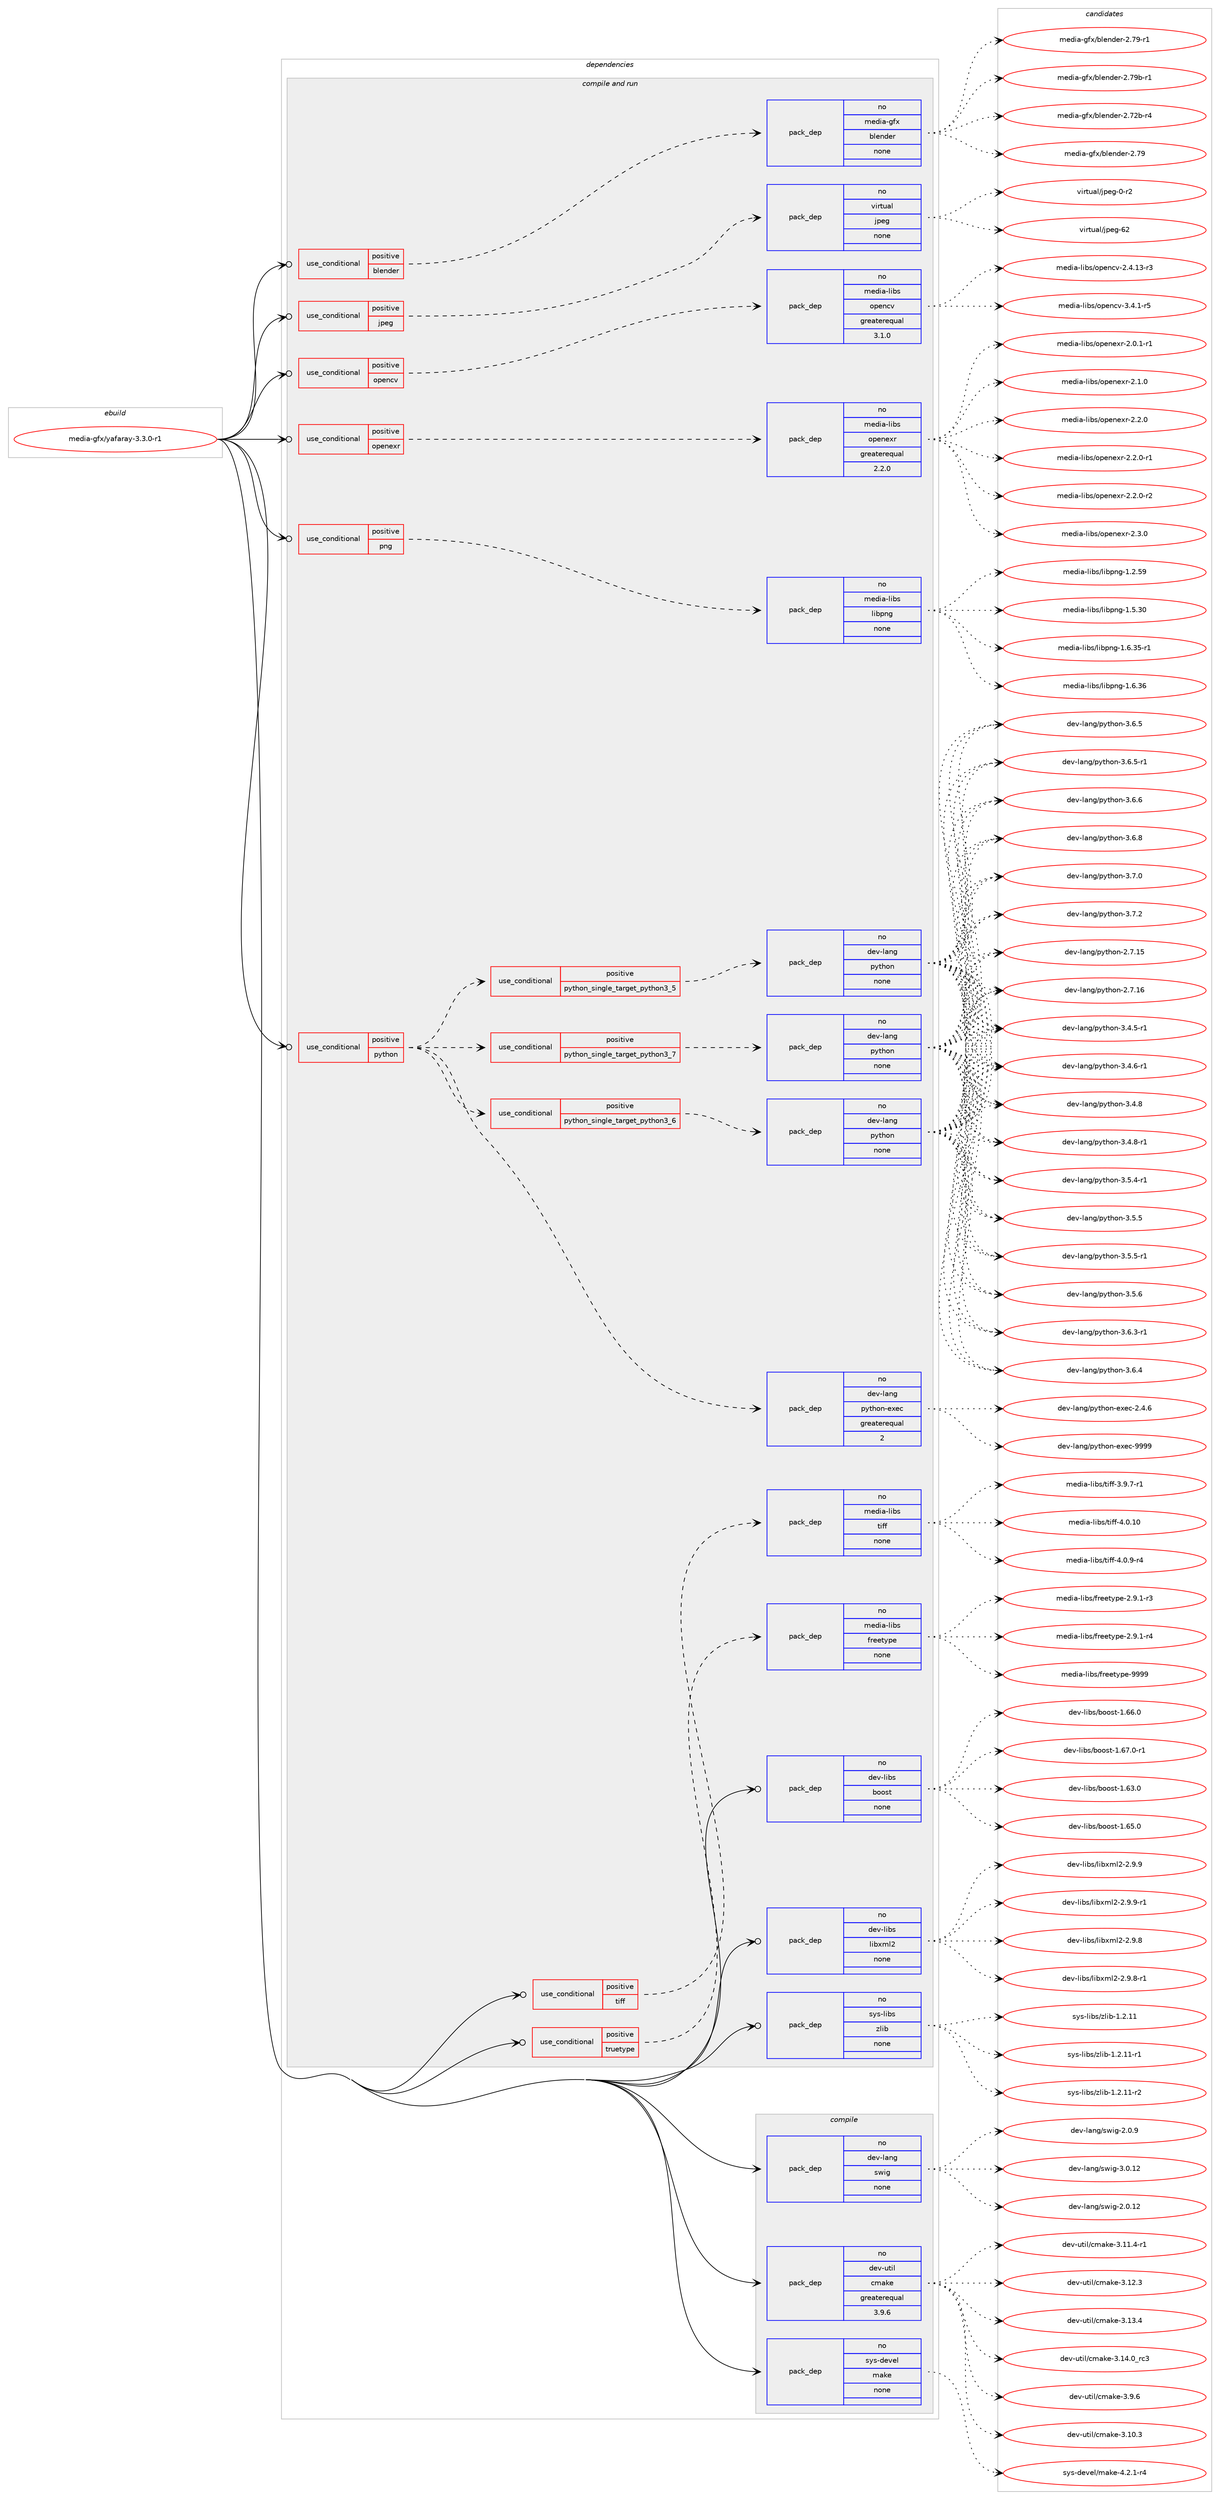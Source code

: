 digraph prolog {

# *************
# Graph options
# *************

newrank=true;
concentrate=true;
compound=true;
graph [rankdir=LR,fontname=Helvetica,fontsize=10,ranksep=1.5];#, ranksep=2.5, nodesep=0.2];
edge  [arrowhead=vee];
node  [fontname=Helvetica,fontsize=10];

# **********
# The ebuild
# **********

subgraph cluster_leftcol {
color=gray;
rank=same;
label=<<i>ebuild</i>>;
id [label="media-gfx/yafaray-3.3.0-r1", color=red, width=4, href="../media-gfx/yafaray-3.3.0-r1.svg"];
}

# ****************
# The dependencies
# ****************

subgraph cluster_midcol {
color=gray;
label=<<i>dependencies</i>>;
subgraph cluster_compile {
fillcolor="#eeeeee";
style=filled;
label=<<i>compile</i>>;
subgraph pack1149480 {
dependency1608510 [label=<<TABLE BORDER="0" CELLBORDER="1" CELLSPACING="0" CELLPADDING="4" WIDTH="220"><TR><TD ROWSPAN="6" CELLPADDING="30">pack_dep</TD></TR><TR><TD WIDTH="110">no</TD></TR><TR><TD>dev-lang</TD></TR><TR><TD>swig</TD></TR><TR><TD>none</TD></TR><TR><TD></TD></TR></TABLE>>, shape=none, color=blue];
}
id:e -> dependency1608510:w [weight=20,style="solid",arrowhead="vee"];
subgraph pack1149481 {
dependency1608511 [label=<<TABLE BORDER="0" CELLBORDER="1" CELLSPACING="0" CELLPADDING="4" WIDTH="220"><TR><TD ROWSPAN="6" CELLPADDING="30">pack_dep</TD></TR><TR><TD WIDTH="110">no</TD></TR><TR><TD>dev-util</TD></TR><TR><TD>cmake</TD></TR><TR><TD>greaterequal</TD></TR><TR><TD>3.9.6</TD></TR></TABLE>>, shape=none, color=blue];
}
id:e -> dependency1608511:w [weight=20,style="solid",arrowhead="vee"];
subgraph pack1149482 {
dependency1608512 [label=<<TABLE BORDER="0" CELLBORDER="1" CELLSPACING="0" CELLPADDING="4" WIDTH="220"><TR><TD ROWSPAN="6" CELLPADDING="30">pack_dep</TD></TR><TR><TD WIDTH="110">no</TD></TR><TR><TD>sys-devel</TD></TR><TR><TD>make</TD></TR><TR><TD>none</TD></TR><TR><TD></TD></TR></TABLE>>, shape=none, color=blue];
}
id:e -> dependency1608512:w [weight=20,style="solid",arrowhead="vee"];
}
subgraph cluster_compileandrun {
fillcolor="#eeeeee";
style=filled;
label=<<i>compile and run</i>>;
subgraph cond433382 {
dependency1608513 [label=<<TABLE BORDER="0" CELLBORDER="1" CELLSPACING="0" CELLPADDING="4"><TR><TD ROWSPAN="3" CELLPADDING="10">use_conditional</TD></TR><TR><TD>positive</TD></TR><TR><TD>blender</TD></TR></TABLE>>, shape=none, color=red];
subgraph pack1149483 {
dependency1608514 [label=<<TABLE BORDER="0" CELLBORDER="1" CELLSPACING="0" CELLPADDING="4" WIDTH="220"><TR><TD ROWSPAN="6" CELLPADDING="30">pack_dep</TD></TR><TR><TD WIDTH="110">no</TD></TR><TR><TD>media-gfx</TD></TR><TR><TD>blender</TD></TR><TR><TD>none</TD></TR><TR><TD></TD></TR></TABLE>>, shape=none, color=blue];
}
dependency1608513:e -> dependency1608514:w [weight=20,style="dashed",arrowhead="vee"];
}
id:e -> dependency1608513:w [weight=20,style="solid",arrowhead="odotvee"];
subgraph cond433383 {
dependency1608515 [label=<<TABLE BORDER="0" CELLBORDER="1" CELLSPACING="0" CELLPADDING="4"><TR><TD ROWSPAN="3" CELLPADDING="10">use_conditional</TD></TR><TR><TD>positive</TD></TR><TR><TD>jpeg</TD></TR></TABLE>>, shape=none, color=red];
subgraph pack1149484 {
dependency1608516 [label=<<TABLE BORDER="0" CELLBORDER="1" CELLSPACING="0" CELLPADDING="4" WIDTH="220"><TR><TD ROWSPAN="6" CELLPADDING="30">pack_dep</TD></TR><TR><TD WIDTH="110">no</TD></TR><TR><TD>virtual</TD></TR><TR><TD>jpeg</TD></TR><TR><TD>none</TD></TR><TR><TD></TD></TR></TABLE>>, shape=none, color=blue];
}
dependency1608515:e -> dependency1608516:w [weight=20,style="dashed",arrowhead="vee"];
}
id:e -> dependency1608515:w [weight=20,style="solid",arrowhead="odotvee"];
subgraph cond433384 {
dependency1608517 [label=<<TABLE BORDER="0" CELLBORDER="1" CELLSPACING="0" CELLPADDING="4"><TR><TD ROWSPAN="3" CELLPADDING="10">use_conditional</TD></TR><TR><TD>positive</TD></TR><TR><TD>opencv</TD></TR></TABLE>>, shape=none, color=red];
subgraph pack1149485 {
dependency1608518 [label=<<TABLE BORDER="0" CELLBORDER="1" CELLSPACING="0" CELLPADDING="4" WIDTH="220"><TR><TD ROWSPAN="6" CELLPADDING="30">pack_dep</TD></TR><TR><TD WIDTH="110">no</TD></TR><TR><TD>media-libs</TD></TR><TR><TD>opencv</TD></TR><TR><TD>greaterequal</TD></TR><TR><TD>3.1.0</TD></TR></TABLE>>, shape=none, color=blue];
}
dependency1608517:e -> dependency1608518:w [weight=20,style="dashed",arrowhead="vee"];
}
id:e -> dependency1608517:w [weight=20,style="solid",arrowhead="odotvee"];
subgraph cond433385 {
dependency1608519 [label=<<TABLE BORDER="0" CELLBORDER="1" CELLSPACING="0" CELLPADDING="4"><TR><TD ROWSPAN="3" CELLPADDING="10">use_conditional</TD></TR><TR><TD>positive</TD></TR><TR><TD>openexr</TD></TR></TABLE>>, shape=none, color=red];
subgraph pack1149486 {
dependency1608520 [label=<<TABLE BORDER="0" CELLBORDER="1" CELLSPACING="0" CELLPADDING="4" WIDTH="220"><TR><TD ROWSPAN="6" CELLPADDING="30">pack_dep</TD></TR><TR><TD WIDTH="110">no</TD></TR><TR><TD>media-libs</TD></TR><TR><TD>openexr</TD></TR><TR><TD>greaterequal</TD></TR><TR><TD>2.2.0</TD></TR></TABLE>>, shape=none, color=blue];
}
dependency1608519:e -> dependency1608520:w [weight=20,style="dashed",arrowhead="vee"];
}
id:e -> dependency1608519:w [weight=20,style="solid",arrowhead="odotvee"];
subgraph cond433386 {
dependency1608521 [label=<<TABLE BORDER="0" CELLBORDER="1" CELLSPACING="0" CELLPADDING="4"><TR><TD ROWSPAN="3" CELLPADDING="10">use_conditional</TD></TR><TR><TD>positive</TD></TR><TR><TD>png</TD></TR></TABLE>>, shape=none, color=red];
subgraph pack1149487 {
dependency1608522 [label=<<TABLE BORDER="0" CELLBORDER="1" CELLSPACING="0" CELLPADDING="4" WIDTH="220"><TR><TD ROWSPAN="6" CELLPADDING="30">pack_dep</TD></TR><TR><TD WIDTH="110">no</TD></TR><TR><TD>media-libs</TD></TR><TR><TD>libpng</TD></TR><TR><TD>none</TD></TR><TR><TD></TD></TR></TABLE>>, shape=none, color=blue];
}
dependency1608521:e -> dependency1608522:w [weight=20,style="dashed",arrowhead="vee"];
}
id:e -> dependency1608521:w [weight=20,style="solid",arrowhead="odotvee"];
subgraph cond433387 {
dependency1608523 [label=<<TABLE BORDER="0" CELLBORDER="1" CELLSPACING="0" CELLPADDING="4"><TR><TD ROWSPAN="3" CELLPADDING="10">use_conditional</TD></TR><TR><TD>positive</TD></TR><TR><TD>python</TD></TR></TABLE>>, shape=none, color=red];
subgraph cond433388 {
dependency1608524 [label=<<TABLE BORDER="0" CELLBORDER="1" CELLSPACING="0" CELLPADDING="4"><TR><TD ROWSPAN="3" CELLPADDING="10">use_conditional</TD></TR><TR><TD>positive</TD></TR><TR><TD>python_single_target_python3_5</TD></TR></TABLE>>, shape=none, color=red];
subgraph pack1149488 {
dependency1608525 [label=<<TABLE BORDER="0" CELLBORDER="1" CELLSPACING="0" CELLPADDING="4" WIDTH="220"><TR><TD ROWSPAN="6" CELLPADDING="30">pack_dep</TD></TR><TR><TD WIDTH="110">no</TD></TR><TR><TD>dev-lang</TD></TR><TR><TD>python</TD></TR><TR><TD>none</TD></TR><TR><TD></TD></TR></TABLE>>, shape=none, color=blue];
}
dependency1608524:e -> dependency1608525:w [weight=20,style="dashed",arrowhead="vee"];
}
dependency1608523:e -> dependency1608524:w [weight=20,style="dashed",arrowhead="vee"];
subgraph cond433389 {
dependency1608526 [label=<<TABLE BORDER="0" CELLBORDER="1" CELLSPACING="0" CELLPADDING="4"><TR><TD ROWSPAN="3" CELLPADDING="10">use_conditional</TD></TR><TR><TD>positive</TD></TR><TR><TD>python_single_target_python3_6</TD></TR></TABLE>>, shape=none, color=red];
subgraph pack1149489 {
dependency1608527 [label=<<TABLE BORDER="0" CELLBORDER="1" CELLSPACING="0" CELLPADDING="4" WIDTH="220"><TR><TD ROWSPAN="6" CELLPADDING="30">pack_dep</TD></TR><TR><TD WIDTH="110">no</TD></TR><TR><TD>dev-lang</TD></TR><TR><TD>python</TD></TR><TR><TD>none</TD></TR><TR><TD></TD></TR></TABLE>>, shape=none, color=blue];
}
dependency1608526:e -> dependency1608527:w [weight=20,style="dashed",arrowhead="vee"];
}
dependency1608523:e -> dependency1608526:w [weight=20,style="dashed",arrowhead="vee"];
subgraph cond433390 {
dependency1608528 [label=<<TABLE BORDER="0" CELLBORDER="1" CELLSPACING="0" CELLPADDING="4"><TR><TD ROWSPAN="3" CELLPADDING="10">use_conditional</TD></TR><TR><TD>positive</TD></TR><TR><TD>python_single_target_python3_7</TD></TR></TABLE>>, shape=none, color=red];
subgraph pack1149490 {
dependency1608529 [label=<<TABLE BORDER="0" CELLBORDER="1" CELLSPACING="0" CELLPADDING="4" WIDTH="220"><TR><TD ROWSPAN="6" CELLPADDING="30">pack_dep</TD></TR><TR><TD WIDTH="110">no</TD></TR><TR><TD>dev-lang</TD></TR><TR><TD>python</TD></TR><TR><TD>none</TD></TR><TR><TD></TD></TR></TABLE>>, shape=none, color=blue];
}
dependency1608528:e -> dependency1608529:w [weight=20,style="dashed",arrowhead="vee"];
}
dependency1608523:e -> dependency1608528:w [weight=20,style="dashed",arrowhead="vee"];
subgraph pack1149491 {
dependency1608530 [label=<<TABLE BORDER="0" CELLBORDER="1" CELLSPACING="0" CELLPADDING="4" WIDTH="220"><TR><TD ROWSPAN="6" CELLPADDING="30">pack_dep</TD></TR><TR><TD WIDTH="110">no</TD></TR><TR><TD>dev-lang</TD></TR><TR><TD>python-exec</TD></TR><TR><TD>greaterequal</TD></TR><TR><TD>2</TD></TR></TABLE>>, shape=none, color=blue];
}
dependency1608523:e -> dependency1608530:w [weight=20,style="dashed",arrowhead="vee"];
}
id:e -> dependency1608523:w [weight=20,style="solid",arrowhead="odotvee"];
subgraph cond433391 {
dependency1608531 [label=<<TABLE BORDER="0" CELLBORDER="1" CELLSPACING="0" CELLPADDING="4"><TR><TD ROWSPAN="3" CELLPADDING="10">use_conditional</TD></TR><TR><TD>positive</TD></TR><TR><TD>tiff</TD></TR></TABLE>>, shape=none, color=red];
subgraph pack1149492 {
dependency1608532 [label=<<TABLE BORDER="0" CELLBORDER="1" CELLSPACING="0" CELLPADDING="4" WIDTH="220"><TR><TD ROWSPAN="6" CELLPADDING="30">pack_dep</TD></TR><TR><TD WIDTH="110">no</TD></TR><TR><TD>media-libs</TD></TR><TR><TD>tiff</TD></TR><TR><TD>none</TD></TR><TR><TD></TD></TR></TABLE>>, shape=none, color=blue];
}
dependency1608531:e -> dependency1608532:w [weight=20,style="dashed",arrowhead="vee"];
}
id:e -> dependency1608531:w [weight=20,style="solid",arrowhead="odotvee"];
subgraph cond433392 {
dependency1608533 [label=<<TABLE BORDER="0" CELLBORDER="1" CELLSPACING="0" CELLPADDING="4"><TR><TD ROWSPAN="3" CELLPADDING="10">use_conditional</TD></TR><TR><TD>positive</TD></TR><TR><TD>truetype</TD></TR></TABLE>>, shape=none, color=red];
subgraph pack1149493 {
dependency1608534 [label=<<TABLE BORDER="0" CELLBORDER="1" CELLSPACING="0" CELLPADDING="4" WIDTH="220"><TR><TD ROWSPAN="6" CELLPADDING="30">pack_dep</TD></TR><TR><TD WIDTH="110">no</TD></TR><TR><TD>media-libs</TD></TR><TR><TD>freetype</TD></TR><TR><TD>none</TD></TR><TR><TD></TD></TR></TABLE>>, shape=none, color=blue];
}
dependency1608533:e -> dependency1608534:w [weight=20,style="dashed",arrowhead="vee"];
}
id:e -> dependency1608533:w [weight=20,style="solid",arrowhead="odotvee"];
subgraph pack1149494 {
dependency1608535 [label=<<TABLE BORDER="0" CELLBORDER="1" CELLSPACING="0" CELLPADDING="4" WIDTH="220"><TR><TD ROWSPAN="6" CELLPADDING="30">pack_dep</TD></TR><TR><TD WIDTH="110">no</TD></TR><TR><TD>dev-libs</TD></TR><TR><TD>boost</TD></TR><TR><TD>none</TD></TR><TR><TD></TD></TR></TABLE>>, shape=none, color=blue];
}
id:e -> dependency1608535:w [weight=20,style="solid",arrowhead="odotvee"];
subgraph pack1149495 {
dependency1608536 [label=<<TABLE BORDER="0" CELLBORDER="1" CELLSPACING="0" CELLPADDING="4" WIDTH="220"><TR><TD ROWSPAN="6" CELLPADDING="30">pack_dep</TD></TR><TR><TD WIDTH="110">no</TD></TR><TR><TD>dev-libs</TD></TR><TR><TD>libxml2</TD></TR><TR><TD>none</TD></TR><TR><TD></TD></TR></TABLE>>, shape=none, color=blue];
}
id:e -> dependency1608536:w [weight=20,style="solid",arrowhead="odotvee"];
subgraph pack1149496 {
dependency1608537 [label=<<TABLE BORDER="0" CELLBORDER="1" CELLSPACING="0" CELLPADDING="4" WIDTH="220"><TR><TD ROWSPAN="6" CELLPADDING="30">pack_dep</TD></TR><TR><TD WIDTH="110">no</TD></TR><TR><TD>sys-libs</TD></TR><TR><TD>zlib</TD></TR><TR><TD>none</TD></TR><TR><TD></TD></TR></TABLE>>, shape=none, color=blue];
}
id:e -> dependency1608537:w [weight=20,style="solid",arrowhead="odotvee"];
}
subgraph cluster_run {
fillcolor="#eeeeee";
style=filled;
label=<<i>run</i>>;
}
}

# **************
# The candidates
# **************

subgraph cluster_choices {
rank=same;
color=gray;
label=<<i>candidates</i>>;

subgraph choice1149480 {
color=black;
nodesep=1;
choice10010111845108971101034711511910510345504648464950 [label="dev-lang/swig-2.0.12", color=red, width=4,href="../dev-lang/swig-2.0.12.svg"];
choice100101118451089711010347115119105103455046484657 [label="dev-lang/swig-2.0.9", color=red, width=4,href="../dev-lang/swig-2.0.9.svg"];
choice10010111845108971101034711511910510345514648464950 [label="dev-lang/swig-3.0.12", color=red, width=4,href="../dev-lang/swig-3.0.12.svg"];
dependency1608510:e -> choice10010111845108971101034711511910510345504648464950:w [style=dotted,weight="100"];
dependency1608510:e -> choice100101118451089711010347115119105103455046484657:w [style=dotted,weight="100"];
dependency1608510:e -> choice10010111845108971101034711511910510345514648464950:w [style=dotted,weight="100"];
}
subgraph choice1149481 {
color=black;
nodesep=1;
choice1001011184511711610510847991099710710145514649484651 [label="dev-util/cmake-3.10.3", color=red, width=4,href="../dev-util/cmake-3.10.3.svg"];
choice10010111845117116105108479910997107101455146494946524511449 [label="dev-util/cmake-3.11.4-r1", color=red, width=4,href="../dev-util/cmake-3.11.4-r1.svg"];
choice1001011184511711610510847991099710710145514649504651 [label="dev-util/cmake-3.12.3", color=red, width=4,href="../dev-util/cmake-3.12.3.svg"];
choice1001011184511711610510847991099710710145514649514652 [label="dev-util/cmake-3.13.4", color=red, width=4,href="../dev-util/cmake-3.13.4.svg"];
choice1001011184511711610510847991099710710145514649524648951149951 [label="dev-util/cmake-3.14.0_rc3", color=red, width=4,href="../dev-util/cmake-3.14.0_rc3.svg"];
choice10010111845117116105108479910997107101455146574654 [label="dev-util/cmake-3.9.6", color=red, width=4,href="../dev-util/cmake-3.9.6.svg"];
dependency1608511:e -> choice1001011184511711610510847991099710710145514649484651:w [style=dotted,weight="100"];
dependency1608511:e -> choice10010111845117116105108479910997107101455146494946524511449:w [style=dotted,weight="100"];
dependency1608511:e -> choice1001011184511711610510847991099710710145514649504651:w [style=dotted,weight="100"];
dependency1608511:e -> choice1001011184511711610510847991099710710145514649514652:w [style=dotted,weight="100"];
dependency1608511:e -> choice1001011184511711610510847991099710710145514649524648951149951:w [style=dotted,weight="100"];
dependency1608511:e -> choice10010111845117116105108479910997107101455146574654:w [style=dotted,weight="100"];
}
subgraph choice1149482 {
color=black;
nodesep=1;
choice1151211154510010111810110847109971071014552465046494511452 [label="sys-devel/make-4.2.1-r4", color=red, width=4,href="../sys-devel/make-4.2.1-r4.svg"];
dependency1608512:e -> choice1151211154510010111810110847109971071014552465046494511452:w [style=dotted,weight="100"];
}
subgraph choice1149483 {
color=black;
nodesep=1;
choice109101100105974510310212047981081011101001011144550465550984511452 [label="media-gfx/blender-2.72b-r4", color=red, width=4,href="../media-gfx/blender-2.72b-r4.svg"];
choice109101100105974510310212047981081011101001011144550465557 [label="media-gfx/blender-2.79", color=red, width=4,href="../media-gfx/blender-2.79.svg"];
choice1091011001059745103102120479810810111010010111445504655574511449 [label="media-gfx/blender-2.79-r1", color=red, width=4,href="../media-gfx/blender-2.79-r1.svg"];
choice109101100105974510310212047981081011101001011144550465557984511449 [label="media-gfx/blender-2.79b-r1", color=red, width=4,href="../media-gfx/blender-2.79b-r1.svg"];
dependency1608514:e -> choice109101100105974510310212047981081011101001011144550465550984511452:w [style=dotted,weight="100"];
dependency1608514:e -> choice109101100105974510310212047981081011101001011144550465557:w [style=dotted,weight="100"];
dependency1608514:e -> choice1091011001059745103102120479810810111010010111445504655574511449:w [style=dotted,weight="100"];
dependency1608514:e -> choice109101100105974510310212047981081011101001011144550465557984511449:w [style=dotted,weight="100"];
}
subgraph choice1149484 {
color=black;
nodesep=1;
choice118105114116117971084710611210110345484511450 [label="virtual/jpeg-0-r2", color=red, width=4,href="../virtual/jpeg-0-r2.svg"];
choice1181051141161179710847106112101103455450 [label="virtual/jpeg-62", color=red, width=4,href="../virtual/jpeg-62.svg"];
dependency1608516:e -> choice118105114116117971084710611210110345484511450:w [style=dotted,weight="100"];
dependency1608516:e -> choice1181051141161179710847106112101103455450:w [style=dotted,weight="100"];
}
subgraph choice1149485 {
color=black;
nodesep=1;
choice1091011001059745108105981154711111210111099118455046524649514511451 [label="media-libs/opencv-2.4.13-r3", color=red, width=4,href="../media-libs/opencv-2.4.13-r3.svg"];
choice10910110010597451081059811547111112101110991184551465246494511453 [label="media-libs/opencv-3.4.1-r5", color=red, width=4,href="../media-libs/opencv-3.4.1-r5.svg"];
dependency1608518:e -> choice1091011001059745108105981154711111210111099118455046524649514511451:w [style=dotted,weight="100"];
dependency1608518:e -> choice10910110010597451081059811547111112101110991184551465246494511453:w [style=dotted,weight="100"];
}
subgraph choice1149486 {
color=black;
nodesep=1;
choice109101100105974510810598115471111121011101011201144550464846494511449 [label="media-libs/openexr-2.0.1-r1", color=red, width=4,href="../media-libs/openexr-2.0.1-r1.svg"];
choice10910110010597451081059811547111112101110101120114455046494648 [label="media-libs/openexr-2.1.0", color=red, width=4,href="../media-libs/openexr-2.1.0.svg"];
choice10910110010597451081059811547111112101110101120114455046504648 [label="media-libs/openexr-2.2.0", color=red, width=4,href="../media-libs/openexr-2.2.0.svg"];
choice109101100105974510810598115471111121011101011201144550465046484511449 [label="media-libs/openexr-2.2.0-r1", color=red, width=4,href="../media-libs/openexr-2.2.0-r1.svg"];
choice109101100105974510810598115471111121011101011201144550465046484511450 [label="media-libs/openexr-2.2.0-r2", color=red, width=4,href="../media-libs/openexr-2.2.0-r2.svg"];
choice10910110010597451081059811547111112101110101120114455046514648 [label="media-libs/openexr-2.3.0", color=red, width=4,href="../media-libs/openexr-2.3.0.svg"];
dependency1608520:e -> choice109101100105974510810598115471111121011101011201144550464846494511449:w [style=dotted,weight="100"];
dependency1608520:e -> choice10910110010597451081059811547111112101110101120114455046494648:w [style=dotted,weight="100"];
dependency1608520:e -> choice10910110010597451081059811547111112101110101120114455046504648:w [style=dotted,weight="100"];
dependency1608520:e -> choice109101100105974510810598115471111121011101011201144550465046484511449:w [style=dotted,weight="100"];
dependency1608520:e -> choice109101100105974510810598115471111121011101011201144550465046484511450:w [style=dotted,weight="100"];
dependency1608520:e -> choice10910110010597451081059811547111112101110101120114455046514648:w [style=dotted,weight="100"];
}
subgraph choice1149487 {
color=black;
nodesep=1;
choice109101100105974510810598115471081059811211010345494650465357 [label="media-libs/libpng-1.2.59", color=red, width=4,href="../media-libs/libpng-1.2.59.svg"];
choice109101100105974510810598115471081059811211010345494653465148 [label="media-libs/libpng-1.5.30", color=red, width=4,href="../media-libs/libpng-1.5.30.svg"];
choice1091011001059745108105981154710810598112110103454946544651534511449 [label="media-libs/libpng-1.6.35-r1", color=red, width=4,href="../media-libs/libpng-1.6.35-r1.svg"];
choice109101100105974510810598115471081059811211010345494654465154 [label="media-libs/libpng-1.6.36", color=red, width=4,href="../media-libs/libpng-1.6.36.svg"];
dependency1608522:e -> choice109101100105974510810598115471081059811211010345494650465357:w [style=dotted,weight="100"];
dependency1608522:e -> choice109101100105974510810598115471081059811211010345494653465148:w [style=dotted,weight="100"];
dependency1608522:e -> choice1091011001059745108105981154710810598112110103454946544651534511449:w [style=dotted,weight="100"];
dependency1608522:e -> choice109101100105974510810598115471081059811211010345494654465154:w [style=dotted,weight="100"];
}
subgraph choice1149488 {
color=black;
nodesep=1;
choice10010111845108971101034711212111610411111045504655464953 [label="dev-lang/python-2.7.15", color=red, width=4,href="../dev-lang/python-2.7.15.svg"];
choice10010111845108971101034711212111610411111045504655464954 [label="dev-lang/python-2.7.16", color=red, width=4,href="../dev-lang/python-2.7.16.svg"];
choice1001011184510897110103471121211161041111104551465246534511449 [label="dev-lang/python-3.4.5-r1", color=red, width=4,href="../dev-lang/python-3.4.5-r1.svg"];
choice1001011184510897110103471121211161041111104551465246544511449 [label="dev-lang/python-3.4.6-r1", color=red, width=4,href="../dev-lang/python-3.4.6-r1.svg"];
choice100101118451089711010347112121116104111110455146524656 [label="dev-lang/python-3.4.8", color=red, width=4,href="../dev-lang/python-3.4.8.svg"];
choice1001011184510897110103471121211161041111104551465246564511449 [label="dev-lang/python-3.4.8-r1", color=red, width=4,href="../dev-lang/python-3.4.8-r1.svg"];
choice1001011184510897110103471121211161041111104551465346524511449 [label="dev-lang/python-3.5.4-r1", color=red, width=4,href="../dev-lang/python-3.5.4-r1.svg"];
choice100101118451089711010347112121116104111110455146534653 [label="dev-lang/python-3.5.5", color=red, width=4,href="../dev-lang/python-3.5.5.svg"];
choice1001011184510897110103471121211161041111104551465346534511449 [label="dev-lang/python-3.5.5-r1", color=red, width=4,href="../dev-lang/python-3.5.5-r1.svg"];
choice100101118451089711010347112121116104111110455146534654 [label="dev-lang/python-3.5.6", color=red, width=4,href="../dev-lang/python-3.5.6.svg"];
choice1001011184510897110103471121211161041111104551465446514511449 [label="dev-lang/python-3.6.3-r1", color=red, width=4,href="../dev-lang/python-3.6.3-r1.svg"];
choice100101118451089711010347112121116104111110455146544652 [label="dev-lang/python-3.6.4", color=red, width=4,href="../dev-lang/python-3.6.4.svg"];
choice100101118451089711010347112121116104111110455146544653 [label="dev-lang/python-3.6.5", color=red, width=4,href="../dev-lang/python-3.6.5.svg"];
choice1001011184510897110103471121211161041111104551465446534511449 [label="dev-lang/python-3.6.5-r1", color=red, width=4,href="../dev-lang/python-3.6.5-r1.svg"];
choice100101118451089711010347112121116104111110455146544654 [label="dev-lang/python-3.6.6", color=red, width=4,href="../dev-lang/python-3.6.6.svg"];
choice100101118451089711010347112121116104111110455146544656 [label="dev-lang/python-3.6.8", color=red, width=4,href="../dev-lang/python-3.6.8.svg"];
choice100101118451089711010347112121116104111110455146554648 [label="dev-lang/python-3.7.0", color=red, width=4,href="../dev-lang/python-3.7.0.svg"];
choice100101118451089711010347112121116104111110455146554650 [label="dev-lang/python-3.7.2", color=red, width=4,href="../dev-lang/python-3.7.2.svg"];
dependency1608525:e -> choice10010111845108971101034711212111610411111045504655464953:w [style=dotted,weight="100"];
dependency1608525:e -> choice10010111845108971101034711212111610411111045504655464954:w [style=dotted,weight="100"];
dependency1608525:e -> choice1001011184510897110103471121211161041111104551465246534511449:w [style=dotted,weight="100"];
dependency1608525:e -> choice1001011184510897110103471121211161041111104551465246544511449:w [style=dotted,weight="100"];
dependency1608525:e -> choice100101118451089711010347112121116104111110455146524656:w [style=dotted,weight="100"];
dependency1608525:e -> choice1001011184510897110103471121211161041111104551465246564511449:w [style=dotted,weight="100"];
dependency1608525:e -> choice1001011184510897110103471121211161041111104551465346524511449:w [style=dotted,weight="100"];
dependency1608525:e -> choice100101118451089711010347112121116104111110455146534653:w [style=dotted,weight="100"];
dependency1608525:e -> choice1001011184510897110103471121211161041111104551465346534511449:w [style=dotted,weight="100"];
dependency1608525:e -> choice100101118451089711010347112121116104111110455146534654:w [style=dotted,weight="100"];
dependency1608525:e -> choice1001011184510897110103471121211161041111104551465446514511449:w [style=dotted,weight="100"];
dependency1608525:e -> choice100101118451089711010347112121116104111110455146544652:w [style=dotted,weight="100"];
dependency1608525:e -> choice100101118451089711010347112121116104111110455146544653:w [style=dotted,weight="100"];
dependency1608525:e -> choice1001011184510897110103471121211161041111104551465446534511449:w [style=dotted,weight="100"];
dependency1608525:e -> choice100101118451089711010347112121116104111110455146544654:w [style=dotted,weight="100"];
dependency1608525:e -> choice100101118451089711010347112121116104111110455146544656:w [style=dotted,weight="100"];
dependency1608525:e -> choice100101118451089711010347112121116104111110455146554648:w [style=dotted,weight="100"];
dependency1608525:e -> choice100101118451089711010347112121116104111110455146554650:w [style=dotted,weight="100"];
}
subgraph choice1149489 {
color=black;
nodesep=1;
choice10010111845108971101034711212111610411111045504655464953 [label="dev-lang/python-2.7.15", color=red, width=4,href="../dev-lang/python-2.7.15.svg"];
choice10010111845108971101034711212111610411111045504655464954 [label="dev-lang/python-2.7.16", color=red, width=4,href="../dev-lang/python-2.7.16.svg"];
choice1001011184510897110103471121211161041111104551465246534511449 [label="dev-lang/python-3.4.5-r1", color=red, width=4,href="../dev-lang/python-3.4.5-r1.svg"];
choice1001011184510897110103471121211161041111104551465246544511449 [label="dev-lang/python-3.4.6-r1", color=red, width=4,href="../dev-lang/python-3.4.6-r1.svg"];
choice100101118451089711010347112121116104111110455146524656 [label="dev-lang/python-3.4.8", color=red, width=4,href="../dev-lang/python-3.4.8.svg"];
choice1001011184510897110103471121211161041111104551465246564511449 [label="dev-lang/python-3.4.8-r1", color=red, width=4,href="../dev-lang/python-3.4.8-r1.svg"];
choice1001011184510897110103471121211161041111104551465346524511449 [label="dev-lang/python-3.5.4-r1", color=red, width=4,href="../dev-lang/python-3.5.4-r1.svg"];
choice100101118451089711010347112121116104111110455146534653 [label="dev-lang/python-3.5.5", color=red, width=4,href="../dev-lang/python-3.5.5.svg"];
choice1001011184510897110103471121211161041111104551465346534511449 [label="dev-lang/python-3.5.5-r1", color=red, width=4,href="../dev-lang/python-3.5.5-r1.svg"];
choice100101118451089711010347112121116104111110455146534654 [label="dev-lang/python-3.5.6", color=red, width=4,href="../dev-lang/python-3.5.6.svg"];
choice1001011184510897110103471121211161041111104551465446514511449 [label="dev-lang/python-3.6.3-r1", color=red, width=4,href="../dev-lang/python-3.6.3-r1.svg"];
choice100101118451089711010347112121116104111110455146544652 [label="dev-lang/python-3.6.4", color=red, width=4,href="../dev-lang/python-3.6.4.svg"];
choice100101118451089711010347112121116104111110455146544653 [label="dev-lang/python-3.6.5", color=red, width=4,href="../dev-lang/python-3.6.5.svg"];
choice1001011184510897110103471121211161041111104551465446534511449 [label="dev-lang/python-3.6.5-r1", color=red, width=4,href="../dev-lang/python-3.6.5-r1.svg"];
choice100101118451089711010347112121116104111110455146544654 [label="dev-lang/python-3.6.6", color=red, width=4,href="../dev-lang/python-3.6.6.svg"];
choice100101118451089711010347112121116104111110455146544656 [label="dev-lang/python-3.6.8", color=red, width=4,href="../dev-lang/python-3.6.8.svg"];
choice100101118451089711010347112121116104111110455146554648 [label="dev-lang/python-3.7.0", color=red, width=4,href="../dev-lang/python-3.7.0.svg"];
choice100101118451089711010347112121116104111110455146554650 [label="dev-lang/python-3.7.2", color=red, width=4,href="../dev-lang/python-3.7.2.svg"];
dependency1608527:e -> choice10010111845108971101034711212111610411111045504655464953:w [style=dotted,weight="100"];
dependency1608527:e -> choice10010111845108971101034711212111610411111045504655464954:w [style=dotted,weight="100"];
dependency1608527:e -> choice1001011184510897110103471121211161041111104551465246534511449:w [style=dotted,weight="100"];
dependency1608527:e -> choice1001011184510897110103471121211161041111104551465246544511449:w [style=dotted,weight="100"];
dependency1608527:e -> choice100101118451089711010347112121116104111110455146524656:w [style=dotted,weight="100"];
dependency1608527:e -> choice1001011184510897110103471121211161041111104551465246564511449:w [style=dotted,weight="100"];
dependency1608527:e -> choice1001011184510897110103471121211161041111104551465346524511449:w [style=dotted,weight="100"];
dependency1608527:e -> choice100101118451089711010347112121116104111110455146534653:w [style=dotted,weight="100"];
dependency1608527:e -> choice1001011184510897110103471121211161041111104551465346534511449:w [style=dotted,weight="100"];
dependency1608527:e -> choice100101118451089711010347112121116104111110455146534654:w [style=dotted,weight="100"];
dependency1608527:e -> choice1001011184510897110103471121211161041111104551465446514511449:w [style=dotted,weight="100"];
dependency1608527:e -> choice100101118451089711010347112121116104111110455146544652:w [style=dotted,weight="100"];
dependency1608527:e -> choice100101118451089711010347112121116104111110455146544653:w [style=dotted,weight="100"];
dependency1608527:e -> choice1001011184510897110103471121211161041111104551465446534511449:w [style=dotted,weight="100"];
dependency1608527:e -> choice100101118451089711010347112121116104111110455146544654:w [style=dotted,weight="100"];
dependency1608527:e -> choice100101118451089711010347112121116104111110455146544656:w [style=dotted,weight="100"];
dependency1608527:e -> choice100101118451089711010347112121116104111110455146554648:w [style=dotted,weight="100"];
dependency1608527:e -> choice100101118451089711010347112121116104111110455146554650:w [style=dotted,weight="100"];
}
subgraph choice1149490 {
color=black;
nodesep=1;
choice10010111845108971101034711212111610411111045504655464953 [label="dev-lang/python-2.7.15", color=red, width=4,href="../dev-lang/python-2.7.15.svg"];
choice10010111845108971101034711212111610411111045504655464954 [label="dev-lang/python-2.7.16", color=red, width=4,href="../dev-lang/python-2.7.16.svg"];
choice1001011184510897110103471121211161041111104551465246534511449 [label="dev-lang/python-3.4.5-r1", color=red, width=4,href="../dev-lang/python-3.4.5-r1.svg"];
choice1001011184510897110103471121211161041111104551465246544511449 [label="dev-lang/python-3.4.6-r1", color=red, width=4,href="../dev-lang/python-3.4.6-r1.svg"];
choice100101118451089711010347112121116104111110455146524656 [label="dev-lang/python-3.4.8", color=red, width=4,href="../dev-lang/python-3.4.8.svg"];
choice1001011184510897110103471121211161041111104551465246564511449 [label="dev-lang/python-3.4.8-r1", color=red, width=4,href="../dev-lang/python-3.4.8-r1.svg"];
choice1001011184510897110103471121211161041111104551465346524511449 [label="dev-lang/python-3.5.4-r1", color=red, width=4,href="../dev-lang/python-3.5.4-r1.svg"];
choice100101118451089711010347112121116104111110455146534653 [label="dev-lang/python-3.5.5", color=red, width=4,href="../dev-lang/python-3.5.5.svg"];
choice1001011184510897110103471121211161041111104551465346534511449 [label="dev-lang/python-3.5.5-r1", color=red, width=4,href="../dev-lang/python-3.5.5-r1.svg"];
choice100101118451089711010347112121116104111110455146534654 [label="dev-lang/python-3.5.6", color=red, width=4,href="../dev-lang/python-3.5.6.svg"];
choice1001011184510897110103471121211161041111104551465446514511449 [label="dev-lang/python-3.6.3-r1", color=red, width=4,href="../dev-lang/python-3.6.3-r1.svg"];
choice100101118451089711010347112121116104111110455146544652 [label="dev-lang/python-3.6.4", color=red, width=4,href="../dev-lang/python-3.6.4.svg"];
choice100101118451089711010347112121116104111110455146544653 [label="dev-lang/python-3.6.5", color=red, width=4,href="../dev-lang/python-3.6.5.svg"];
choice1001011184510897110103471121211161041111104551465446534511449 [label="dev-lang/python-3.6.5-r1", color=red, width=4,href="../dev-lang/python-3.6.5-r1.svg"];
choice100101118451089711010347112121116104111110455146544654 [label="dev-lang/python-3.6.6", color=red, width=4,href="../dev-lang/python-3.6.6.svg"];
choice100101118451089711010347112121116104111110455146544656 [label="dev-lang/python-3.6.8", color=red, width=4,href="../dev-lang/python-3.6.8.svg"];
choice100101118451089711010347112121116104111110455146554648 [label="dev-lang/python-3.7.0", color=red, width=4,href="../dev-lang/python-3.7.0.svg"];
choice100101118451089711010347112121116104111110455146554650 [label="dev-lang/python-3.7.2", color=red, width=4,href="../dev-lang/python-3.7.2.svg"];
dependency1608529:e -> choice10010111845108971101034711212111610411111045504655464953:w [style=dotted,weight="100"];
dependency1608529:e -> choice10010111845108971101034711212111610411111045504655464954:w [style=dotted,weight="100"];
dependency1608529:e -> choice1001011184510897110103471121211161041111104551465246534511449:w [style=dotted,weight="100"];
dependency1608529:e -> choice1001011184510897110103471121211161041111104551465246544511449:w [style=dotted,weight="100"];
dependency1608529:e -> choice100101118451089711010347112121116104111110455146524656:w [style=dotted,weight="100"];
dependency1608529:e -> choice1001011184510897110103471121211161041111104551465246564511449:w [style=dotted,weight="100"];
dependency1608529:e -> choice1001011184510897110103471121211161041111104551465346524511449:w [style=dotted,weight="100"];
dependency1608529:e -> choice100101118451089711010347112121116104111110455146534653:w [style=dotted,weight="100"];
dependency1608529:e -> choice1001011184510897110103471121211161041111104551465346534511449:w [style=dotted,weight="100"];
dependency1608529:e -> choice100101118451089711010347112121116104111110455146534654:w [style=dotted,weight="100"];
dependency1608529:e -> choice1001011184510897110103471121211161041111104551465446514511449:w [style=dotted,weight="100"];
dependency1608529:e -> choice100101118451089711010347112121116104111110455146544652:w [style=dotted,weight="100"];
dependency1608529:e -> choice100101118451089711010347112121116104111110455146544653:w [style=dotted,weight="100"];
dependency1608529:e -> choice1001011184510897110103471121211161041111104551465446534511449:w [style=dotted,weight="100"];
dependency1608529:e -> choice100101118451089711010347112121116104111110455146544654:w [style=dotted,weight="100"];
dependency1608529:e -> choice100101118451089711010347112121116104111110455146544656:w [style=dotted,weight="100"];
dependency1608529:e -> choice100101118451089711010347112121116104111110455146554648:w [style=dotted,weight="100"];
dependency1608529:e -> choice100101118451089711010347112121116104111110455146554650:w [style=dotted,weight="100"];
}
subgraph choice1149491 {
color=black;
nodesep=1;
choice1001011184510897110103471121211161041111104510112010199455046524654 [label="dev-lang/python-exec-2.4.6", color=red, width=4,href="../dev-lang/python-exec-2.4.6.svg"];
choice10010111845108971101034711212111610411111045101120101994557575757 [label="dev-lang/python-exec-9999", color=red, width=4,href="../dev-lang/python-exec-9999.svg"];
dependency1608530:e -> choice1001011184510897110103471121211161041111104510112010199455046524654:w [style=dotted,weight="100"];
dependency1608530:e -> choice10010111845108971101034711212111610411111045101120101994557575757:w [style=dotted,weight="100"];
}
subgraph choice1149492 {
color=black;
nodesep=1;
choice109101100105974510810598115471161051021024551465746554511449 [label="media-libs/tiff-3.9.7-r1", color=red, width=4,href="../media-libs/tiff-3.9.7-r1.svg"];
choice1091011001059745108105981154711610510210245524648464948 [label="media-libs/tiff-4.0.10", color=red, width=4,href="../media-libs/tiff-4.0.10.svg"];
choice109101100105974510810598115471161051021024552464846574511452 [label="media-libs/tiff-4.0.9-r4", color=red, width=4,href="../media-libs/tiff-4.0.9-r4.svg"];
dependency1608532:e -> choice109101100105974510810598115471161051021024551465746554511449:w [style=dotted,weight="100"];
dependency1608532:e -> choice1091011001059745108105981154711610510210245524648464948:w [style=dotted,weight="100"];
dependency1608532:e -> choice109101100105974510810598115471161051021024552464846574511452:w [style=dotted,weight="100"];
}
subgraph choice1149493 {
color=black;
nodesep=1;
choice109101100105974510810598115471021141011011161211121014550465746494511451 [label="media-libs/freetype-2.9.1-r3", color=red, width=4,href="../media-libs/freetype-2.9.1-r3.svg"];
choice109101100105974510810598115471021141011011161211121014550465746494511452 [label="media-libs/freetype-2.9.1-r4", color=red, width=4,href="../media-libs/freetype-2.9.1-r4.svg"];
choice109101100105974510810598115471021141011011161211121014557575757 [label="media-libs/freetype-9999", color=red, width=4,href="../media-libs/freetype-9999.svg"];
dependency1608534:e -> choice109101100105974510810598115471021141011011161211121014550465746494511451:w [style=dotted,weight="100"];
dependency1608534:e -> choice109101100105974510810598115471021141011011161211121014550465746494511452:w [style=dotted,weight="100"];
dependency1608534:e -> choice109101100105974510810598115471021141011011161211121014557575757:w [style=dotted,weight="100"];
}
subgraph choice1149494 {
color=black;
nodesep=1;
choice1001011184510810598115479811111111511645494654514648 [label="dev-libs/boost-1.63.0", color=red, width=4,href="../dev-libs/boost-1.63.0.svg"];
choice1001011184510810598115479811111111511645494654534648 [label="dev-libs/boost-1.65.0", color=red, width=4,href="../dev-libs/boost-1.65.0.svg"];
choice1001011184510810598115479811111111511645494654544648 [label="dev-libs/boost-1.66.0", color=red, width=4,href="../dev-libs/boost-1.66.0.svg"];
choice10010111845108105981154798111111115116454946545546484511449 [label="dev-libs/boost-1.67.0-r1", color=red, width=4,href="../dev-libs/boost-1.67.0-r1.svg"];
dependency1608535:e -> choice1001011184510810598115479811111111511645494654514648:w [style=dotted,weight="100"];
dependency1608535:e -> choice1001011184510810598115479811111111511645494654534648:w [style=dotted,weight="100"];
dependency1608535:e -> choice1001011184510810598115479811111111511645494654544648:w [style=dotted,weight="100"];
dependency1608535:e -> choice10010111845108105981154798111111115116454946545546484511449:w [style=dotted,weight="100"];
}
subgraph choice1149495 {
color=black;
nodesep=1;
choice1001011184510810598115471081059812010910850455046574656 [label="dev-libs/libxml2-2.9.8", color=red, width=4,href="../dev-libs/libxml2-2.9.8.svg"];
choice10010111845108105981154710810598120109108504550465746564511449 [label="dev-libs/libxml2-2.9.8-r1", color=red, width=4,href="../dev-libs/libxml2-2.9.8-r1.svg"];
choice1001011184510810598115471081059812010910850455046574657 [label="dev-libs/libxml2-2.9.9", color=red, width=4,href="../dev-libs/libxml2-2.9.9.svg"];
choice10010111845108105981154710810598120109108504550465746574511449 [label="dev-libs/libxml2-2.9.9-r1", color=red, width=4,href="../dev-libs/libxml2-2.9.9-r1.svg"];
dependency1608536:e -> choice1001011184510810598115471081059812010910850455046574656:w [style=dotted,weight="100"];
dependency1608536:e -> choice10010111845108105981154710810598120109108504550465746564511449:w [style=dotted,weight="100"];
dependency1608536:e -> choice1001011184510810598115471081059812010910850455046574657:w [style=dotted,weight="100"];
dependency1608536:e -> choice10010111845108105981154710810598120109108504550465746574511449:w [style=dotted,weight="100"];
}
subgraph choice1149496 {
color=black;
nodesep=1;
choice1151211154510810598115471221081059845494650464949 [label="sys-libs/zlib-1.2.11", color=red, width=4,href="../sys-libs/zlib-1.2.11.svg"];
choice11512111545108105981154712210810598454946504649494511449 [label="sys-libs/zlib-1.2.11-r1", color=red, width=4,href="../sys-libs/zlib-1.2.11-r1.svg"];
choice11512111545108105981154712210810598454946504649494511450 [label="sys-libs/zlib-1.2.11-r2", color=red, width=4,href="../sys-libs/zlib-1.2.11-r2.svg"];
dependency1608537:e -> choice1151211154510810598115471221081059845494650464949:w [style=dotted,weight="100"];
dependency1608537:e -> choice11512111545108105981154712210810598454946504649494511449:w [style=dotted,weight="100"];
dependency1608537:e -> choice11512111545108105981154712210810598454946504649494511450:w [style=dotted,weight="100"];
}
}

}
